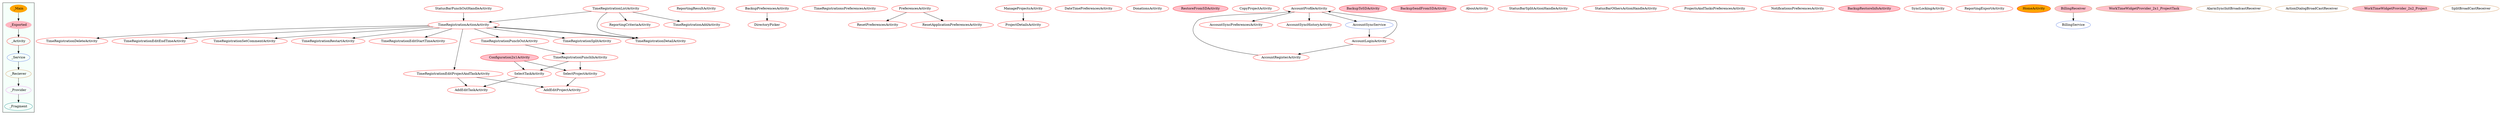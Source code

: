 digraph G {
subgraph cluster_legend{ 
bgcolor=mintcream;
_Activity[color = red];
_Service[color = royalblue];
_Provider[color = violet];
_Reciever[color = peru];
_Fragment[color = teal];
_Main[style=filled, fillcolor=orange, color = mintcream];
_Exported[style=filled, fillcolor=lightpink, color = mintcream];
_Main -> _Exported -> _Activity -> _Service -> _Reciever -> _Provider -> _Fragment; 
}
TimeRegistrationPunchInActivity[color = red];
ReportingResultActivity[color = red];
DirectoryPicker[color = red];
SelectTaskActivity[color = red];
TimeRegistrationsPreferencesActivity[color = red];
TimeRegistrationSplitActivity[color = red];
TimeRegistrationListActivity[color = red];
TimeRegistrationEditProjectAndTaskActivity[color = red];
PreferencesActivity[color = red];
ManageProjectsActivity[color = red];
ResetPreferencesActivity[color = red];
TimeRegistrationDeleteActivity[color = red];
TimeRegistrationEditEndTimeActivity[color = red];
TimeRegistrationActionActivity[color = red];
DateTimePreferencesActivity[color = red];
DonationsActivity[color = red];
RestoreFromSDActivity[style=filled, fillcolor=pink, color = red];
CopyProjectActivity[color = red];
AddEditTaskActivity[color = red];
Configuration2x1Activity[style=filled, fillcolor=pink, color = red];
TimeRegistrationPunchOutActivity[color = red];
AccountSyncPreferencesActivity[color = red];
BackupToSDActivity[style=filled, fillcolor=pink, color = red];
BackupPreferencesActivity[color = red];
BackupSendFromSDActivity[style=filled, fillcolor=pink, color = red];
AboutActivity[color = red];
StatusBarSplitActionHandleActivity[color = red];
ReportingCriteriaActivity[color = red];
TimeRegistrationSetCommentActivity[color = red];
ProjectDetailsActivity[color = red];
SelectProjectActivity[color = red];
TimeRegistrationRestartActivity[color = red];
StatusBarOthersActionHandleActivity[color = red];
TimeRegistrationAddActivity[color = red];
AccountRegisterActivity[color = red];
TimeRegistrationEditStartTimeActivity[color = red];
ProjectsAndTasksPreferencesActivity[color = red];
AccountProfileActivity[color = red];
AddEditProjectActivity[color = red];
NotificationsPreferencesActivity[color = red];
ResetApplicationPreferencesActivity[color = red];
AccountSyncHistoryActivity[color = red];
BackupRestoreInfoActivity[style=filled, fillcolor=pink, color = red];
AccountLoginActivity[color = red];
SyncLockingActivity[color = red];
TimeRegistrationDetailActivity[color = red];
ReportingExportActivity[color = red];
HomeActivity[style=filled, fillcolor=orange, color = red];
StatusBarPunchOutHandleActivity[color = red];
AccountSyncService[color = royalblue];
BillingService[color = royalblue];
WorkTimeWidgetProvider_2x1_ProjectTask[style=filled, fillcolor=pink, color = peru];
BillingReceiver[style=filled, fillcolor=pink, color = peru];
AlarmSyncInitBroadcastReceiver[color = peru];
ActionDialogBroadCastReceiver[color = peru];
WorkTimeWidgetProvider_2x2_Project[style=filled, fillcolor=pink, color = peru];
SplitBroadCastReceiver[color = peru];
AccountSyncService->AccountLoginActivity;
TimeRegistrationPunchInActivity->SelectTaskActivity;
TimeRegistrationPunchInActivity->SelectProjectActivity;
Configuration2x1Activity->SelectTaskActivity;
Configuration2x1Activity->SelectProjectActivity;
SelectTaskActivity->AddEditTaskActivity;
SelectProjectActivity->AddEditProjectActivity;
BillingReceiver->BillingService;
TimeRegistrationPunchOutActivity->TimeRegistrationPunchInActivity;
TimeRegistrationListActivity->ReportingCriteriaActivity;
TimeRegistrationListActivity->TimeRegistrationDetailActivity;
TimeRegistrationListActivity->TimeRegistrationActionActivity;
TimeRegistrationListActivity->TimeRegistrationAddActivity;
AccountLoginActivity->AccountProfileActivity;
AccountLoginActivity->AccountRegisterActivity;
TimeRegistrationEditProjectAndTaskActivity->AddEditProjectActivity;
TimeRegistrationEditProjectAndTaskActivity->AddEditTaskActivity;
PreferencesActivity->ResetPreferencesActivity;
PreferencesActivity->ResetApplicationPreferencesActivity;
TimeRegistrationDetailActivity->TimeRegistrationActionActivity;
ManageProjectsActivity->ProjectDetailsActivity;
BackupPreferencesActivity->DirectoryPicker;
AccountRegisterActivity->AccountProfileActivity;
AccountProfileActivity->AccountSyncService;
AccountProfileActivity->AccountSyncHistoryActivity;
AccountProfileActivity->AccountSyncPreferencesActivity;
TimeRegistrationActionActivity->TimeRegistrationDetailActivity;
TimeRegistrationActionActivity->TimeRegistrationSplitActivity;
TimeRegistrationActionActivity->TimeRegistrationPunchOutActivity;
TimeRegistrationActionActivity->TimeRegistrationEditProjectAndTaskActivity;
TimeRegistrationActionActivity->TimeRegistrationSetCommentActivity;
TimeRegistrationActionActivity->TimeRegistrationEditStartTimeActivity;
TimeRegistrationActionActivity->TimeRegistrationRestartActivity;
TimeRegistrationActionActivity->TimeRegistrationEditEndTimeActivity;
TimeRegistrationActionActivity->TimeRegistrationDeleteActivity;
StatusBarPunchOutHandleActivity->TimeRegistrationActionActivity;
}
